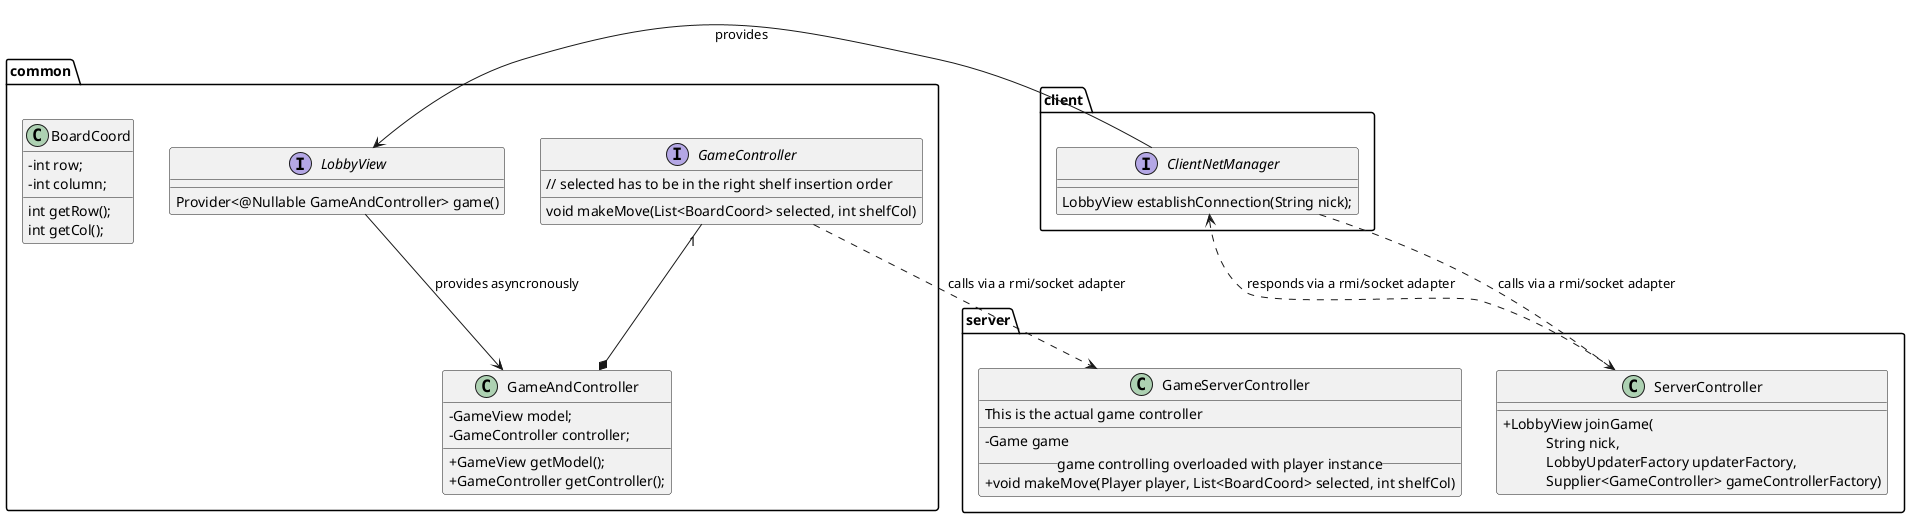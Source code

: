 @startuml
skinparam classAttributeIconSize 0

package common {
    interface LobbyView {
        Provider<@Nullable GameAndController> game()
    }

    LobbyView --> GameAndController : provides asyncronously
    class GameAndController {
        - GameView model;
        - GameController controller;

        + GameView getModel();
        + GameController getController();
    }

    GameController "1" --* GameAndController
    interface GameController {
        // selected has to be in the right shelf insertion order
        void makeMove(List<BoardCoord> selected, int shelfCol)
    }

    class BoardCoord {
        - int row;
        - int column;

        int getRow();
        int getCol();
    } 

}

package server {
    class ServerController {
        + LobbyView joinGame( \n\
            String nick, \n\
            LobbyUpdaterFactory updaterFactory, \n\
            Supplier<GameController> gameControllerFactory)
    }

    class GameServerController {
        This is the actual game controller
        __
        - Game game
        __ game controlling overloaded with player instance __
        + void makeMove(Player player, List<BoardCoord> selected, int shelfCol)
    }
}

package client {
    interface ClientNetManager {
        LobbyView establishConnection(String nick);
    }

    ClientNetManager --> LobbyView : provides
}

ClientNetManager ..> ServerController : calls via a rmi/socket adapter
ServerController ..> ClientNetManager : responds via a rmi/socket adapter
GameController ..> GameServerController : calls via a rmi/socket adapter

@enduml